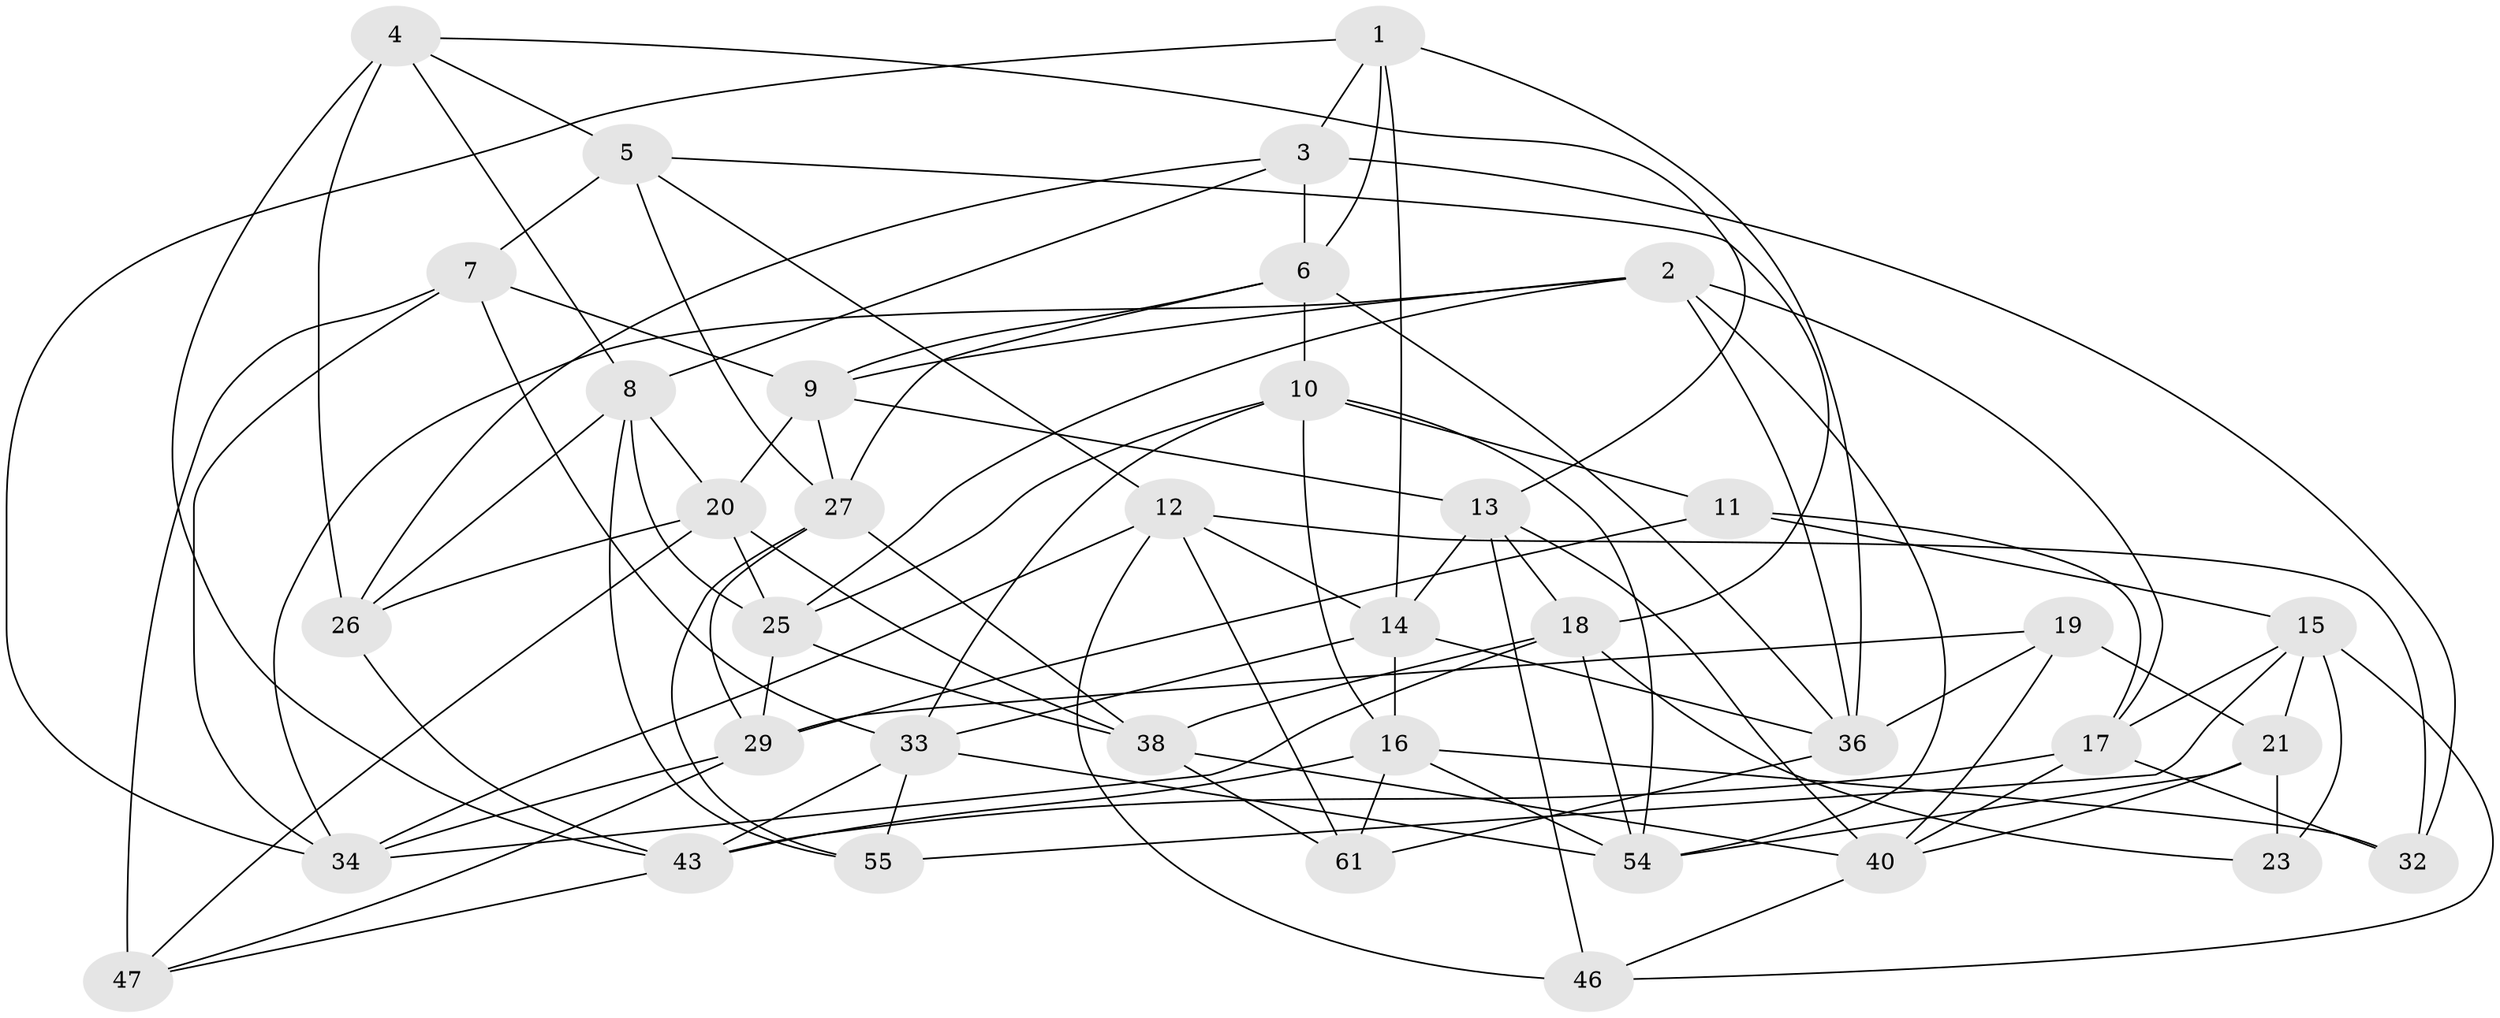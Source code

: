 // original degree distribution, {4: 1.0}
// Generated by graph-tools (version 1.1) at 2025/42/03/06/25 10:42:22]
// undirected, 38 vertices, 102 edges
graph export_dot {
graph [start="1"]
  node [color=gray90,style=filled];
  1 [super="+24"];
  2 [super="+52"];
  3 [super="+67"];
  4 [super="+56"];
  5 [super="+30"];
  6 [super="+64"];
  7 [super="+51"];
  8 [super="+50"];
  9 [super="+58"];
  10 [super="+31"];
  11;
  12 [super="+41"];
  13 [super="+28"];
  14 [super="+39"];
  15 [super="+59"];
  16 [super="+35"];
  17 [super="+42"];
  18 [super="+62"];
  19;
  20 [super="+22"];
  21 [super="+60"];
  23;
  25 [super="+63"];
  26 [super="+53"];
  27 [super="+45"];
  29 [super="+44"];
  32;
  33 [super="+49"];
  34 [super="+37"];
  36 [super="+48"];
  38 [super="+68"];
  40 [super="+65"];
  43 [super="+57"];
  46;
  47;
  54 [super="+66"];
  55;
  61;
  1 -- 6;
  1 -- 36;
  1 -- 14;
  1 -- 3 [weight=2];
  1 -- 34;
  2 -- 36;
  2 -- 34;
  2 -- 9;
  2 -- 25;
  2 -- 17;
  2 -- 54;
  3 -- 26;
  3 -- 8;
  3 -- 32;
  3 -- 6;
  4 -- 43;
  4 -- 5;
  4 -- 13;
  4 -- 8;
  4 -- 26 [weight=2];
  5 -- 7 [weight=2];
  5 -- 18;
  5 -- 12;
  5 -- 27;
  6 -- 9;
  6 -- 10;
  6 -- 27;
  6 -- 36;
  7 -- 34;
  7 -- 9;
  7 -- 33;
  7 -- 47;
  8 -- 55;
  8 -- 25;
  8 -- 20;
  8 -- 26;
  9 -- 13;
  9 -- 27;
  9 -- 20;
  10 -- 11;
  10 -- 33;
  10 -- 16;
  10 -- 54;
  10 -- 25;
  11 -- 17;
  11 -- 29;
  11 -- 15;
  12 -- 32;
  12 -- 14;
  12 -- 61;
  12 -- 46;
  12 -- 34;
  13 -- 18;
  13 -- 46;
  13 -- 40;
  13 -- 14;
  14 -- 36;
  14 -- 16;
  14 -- 33;
  15 -- 55;
  15 -- 23;
  15 -- 46;
  15 -- 17;
  15 -- 21;
  16 -- 43;
  16 -- 32;
  16 -- 61;
  16 -- 54;
  17 -- 32;
  17 -- 40;
  17 -- 43;
  18 -- 23;
  18 -- 34;
  18 -- 54;
  18 -- 38;
  19 -- 21;
  19 -- 40;
  19 -- 36;
  19 -- 29;
  20 -- 26;
  20 -- 38;
  20 -- 47;
  20 -- 25;
  21 -- 23 [weight=2];
  21 -- 54;
  21 -- 40;
  25 -- 29;
  25 -- 38;
  26 -- 43;
  27 -- 55;
  27 -- 29;
  27 -- 38;
  29 -- 34;
  29 -- 47;
  33 -- 55;
  33 -- 43;
  33 -- 54;
  36 -- 61;
  38 -- 61;
  38 -- 40;
  40 -- 46;
  43 -- 47;
}
